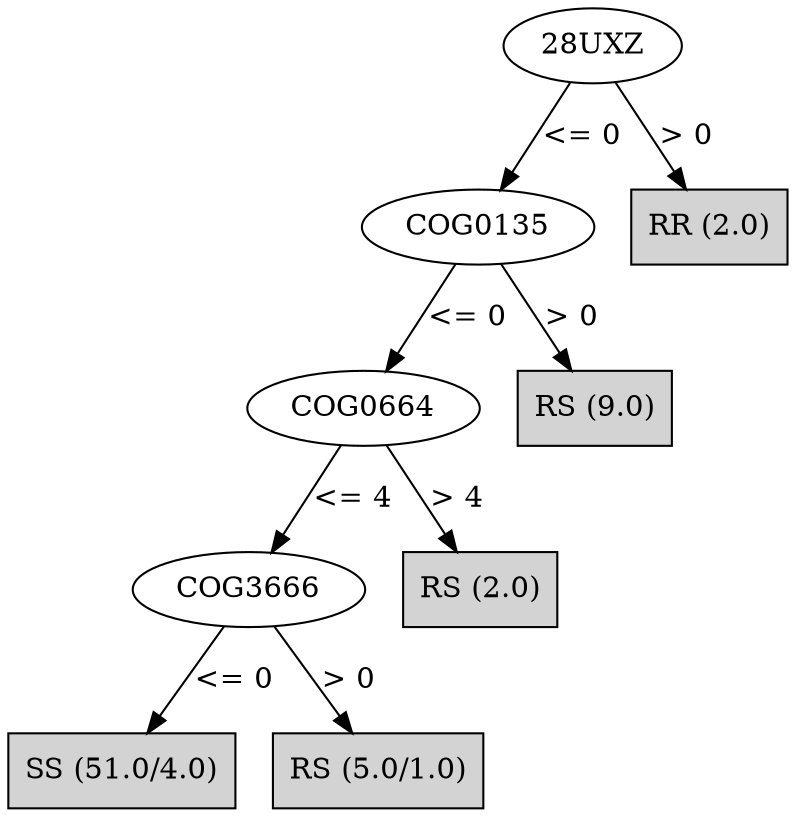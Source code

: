 digraph J48Tree {
N0 [label="28UXZ" ]
N0->N1 [label="<= 0"]
N1 [label="COG0135" ]
N1->N2 [label="<= 0"]
N2 [label="COG0664" ]
N2->N3 [label="<= 4"]
N3 [label="COG3666" ]
N3->N4 [label="<= 0"]
N4 [label="SS (51.0/4.0)" shape=box style=filled ]
N3->N5 [label="> 0"]
N5 [label="RS (5.0/1.0)" shape=box style=filled ]
N2->N6 [label="> 4"]
N6 [label="RS (2.0)" shape=box style=filled ]
N1->N7 [label="> 0"]
N7 [label="RS (9.0)" shape=box style=filled ]
N0->N8 [label="> 0"]
N8 [label="RR (2.0)" shape=box style=filled ]
}

